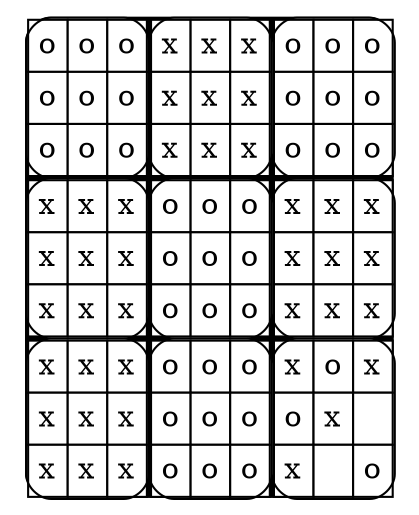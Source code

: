 digraph super_morpion {
  node [shape=none];
  a0 [label=<
  <TABLE border="0" cellspacing="0" cellpadding="0" style="rounded" bgcolor="black">
    <TR>
      <TD><TABLE border="1" cellspacing="0" cellpadding="4" style="rounded" bgcolor="white">
  <TR>
<TD bgcolor="white">o</TD>
<TD bgcolor="white">o</TD>
<TD bgcolor="white">o</TD>
  </TR>
  <TR>
<TD bgcolor="white">o</TD>
<TD bgcolor="white">o</TD>
<TD bgcolor="white">o</TD>
  </TR>
  <TR>
<TD bgcolor="white">o</TD>
<TD bgcolor="white">o</TD>
<TD bgcolor="white">o</TD>
  </TR>
</TABLE>
</TD>
      <TD><TABLE border="1" cellspacing="0" cellpadding="4" style="rounded" bgcolor="white">
  <TR>
<TD bgcolor="white">x</TD>
<TD bgcolor="white">x</TD>
<TD bgcolor="white">x</TD>
  </TR>
  <TR>
<TD bgcolor="white">x</TD>
<TD bgcolor="white">x</TD>
<TD bgcolor="white">x</TD>
  </TR>
  <TR>
<TD bgcolor="white">x</TD>
<TD bgcolor="white">x</TD>
<TD bgcolor="white">x</TD>
  </TR>
</TABLE>
</TD>
      <TD><TABLE border="1" cellspacing="0" cellpadding="4" style="rounded" bgcolor="white">
  <TR>
<TD bgcolor="white">o</TD>
<TD bgcolor="white">o</TD>
<TD bgcolor="white">o</TD>
  </TR>
  <TR>
<TD bgcolor="white">o</TD>
<TD bgcolor="white">o</TD>
<TD bgcolor="white">o</TD>
  </TR>
  <TR>
<TD bgcolor="white">o</TD>
<TD bgcolor="white">o</TD>
<TD bgcolor="white">o</TD>
  </TR>
</TABLE>
</TD>
    </TR>
    <TR>
      <TD><TABLE border="1" cellspacing="0" cellpadding="4" style="rounded" bgcolor="white">
  <TR>
<TD bgcolor="white">x</TD>
<TD bgcolor="white">x</TD>
<TD bgcolor="white">x</TD>
  </TR>
  <TR>
<TD bgcolor="white">x</TD>
<TD bgcolor="white">x</TD>
<TD bgcolor="white">x</TD>
  </TR>
  <TR>
<TD bgcolor="white">x</TD>
<TD bgcolor="white">x</TD>
<TD bgcolor="white">x</TD>
  </TR>
</TABLE>
</TD>
      <TD><TABLE border="1" cellspacing="0" cellpadding="4" style="rounded" bgcolor="white">
  <TR>
<TD bgcolor="white">o</TD>
<TD bgcolor="white">o</TD>
<TD bgcolor="white">o</TD>
  </TR>
  <TR>
<TD bgcolor="white">o</TD>
<TD bgcolor="white">o</TD>
<TD bgcolor="white">o</TD>
  </TR>
  <TR>
<TD bgcolor="white">o</TD>
<TD bgcolor="white">o</TD>
<TD bgcolor="white">o</TD>
  </TR>
</TABLE>
</TD>
      <TD><TABLE border="1" cellspacing="0" cellpadding="4" style="rounded" bgcolor="white">
  <TR>
<TD bgcolor="white">x</TD>
<TD bgcolor="white">x</TD>
<TD bgcolor="white">x</TD>
  </TR>
  <TR>
<TD bgcolor="white">x</TD>
<TD bgcolor="white">x</TD>
<TD bgcolor="white">x</TD>
  </TR>
  <TR>
<TD bgcolor="white">x</TD>
<TD bgcolor="white">x</TD>
<TD bgcolor="white">x</TD>
  </TR>
</TABLE>
</TD>
    </TR>
    <TR>
      <TD><TABLE border="1" cellspacing="0" cellpadding="4" style="rounded" bgcolor="white">
  <TR>
<TD bgcolor="white">x</TD>
<TD bgcolor="white">x</TD>
<TD bgcolor="white">x</TD>
  </TR>
  <TR>
<TD bgcolor="white">x</TD>
<TD bgcolor="white">x</TD>
<TD bgcolor="white">x</TD>
  </TR>
  <TR>
<TD bgcolor="white">x</TD>
<TD bgcolor="white">x</TD>
<TD bgcolor="white">x</TD>
  </TR>
</TABLE>
</TD>
      <TD><TABLE border="1" cellspacing="0" cellpadding="4" style="rounded" bgcolor="white">
  <TR>
<TD bgcolor="white">o</TD>
<TD bgcolor="white">o</TD>
<TD bgcolor="white">o</TD>
  </TR>
  <TR>
<TD bgcolor="white">o</TD>
<TD bgcolor="white">o</TD>
<TD bgcolor="white">o</TD>
  </TR>
  <TR>
<TD bgcolor="white">o</TD>
<TD bgcolor="white">o</TD>
<TD bgcolor="white">o</TD>
  </TR>
</TABLE>
</TD>
      <TD><TABLE border="1" cellspacing="0" cellpadding="4" style="rounded" bgcolor="white">
  <TR>
<TD bgcolor="white">x</TD>
<TD bgcolor="white">o</TD>
<TD bgcolor="white">x</TD>
  </TR>
  <TR>
<TD bgcolor="white">o</TD>
<TD bgcolor="white">x</TD>
<TD bgcolor="white"> </TD>
  </TR>
  <TR>
<TD bgcolor="white">x</TD>
<TD bgcolor="white"> </TD>
<TD bgcolor="white">o</TD>
  </TR>
</TABLE>
</TD>
    </TR>
  </TABLE>
  >];
}
